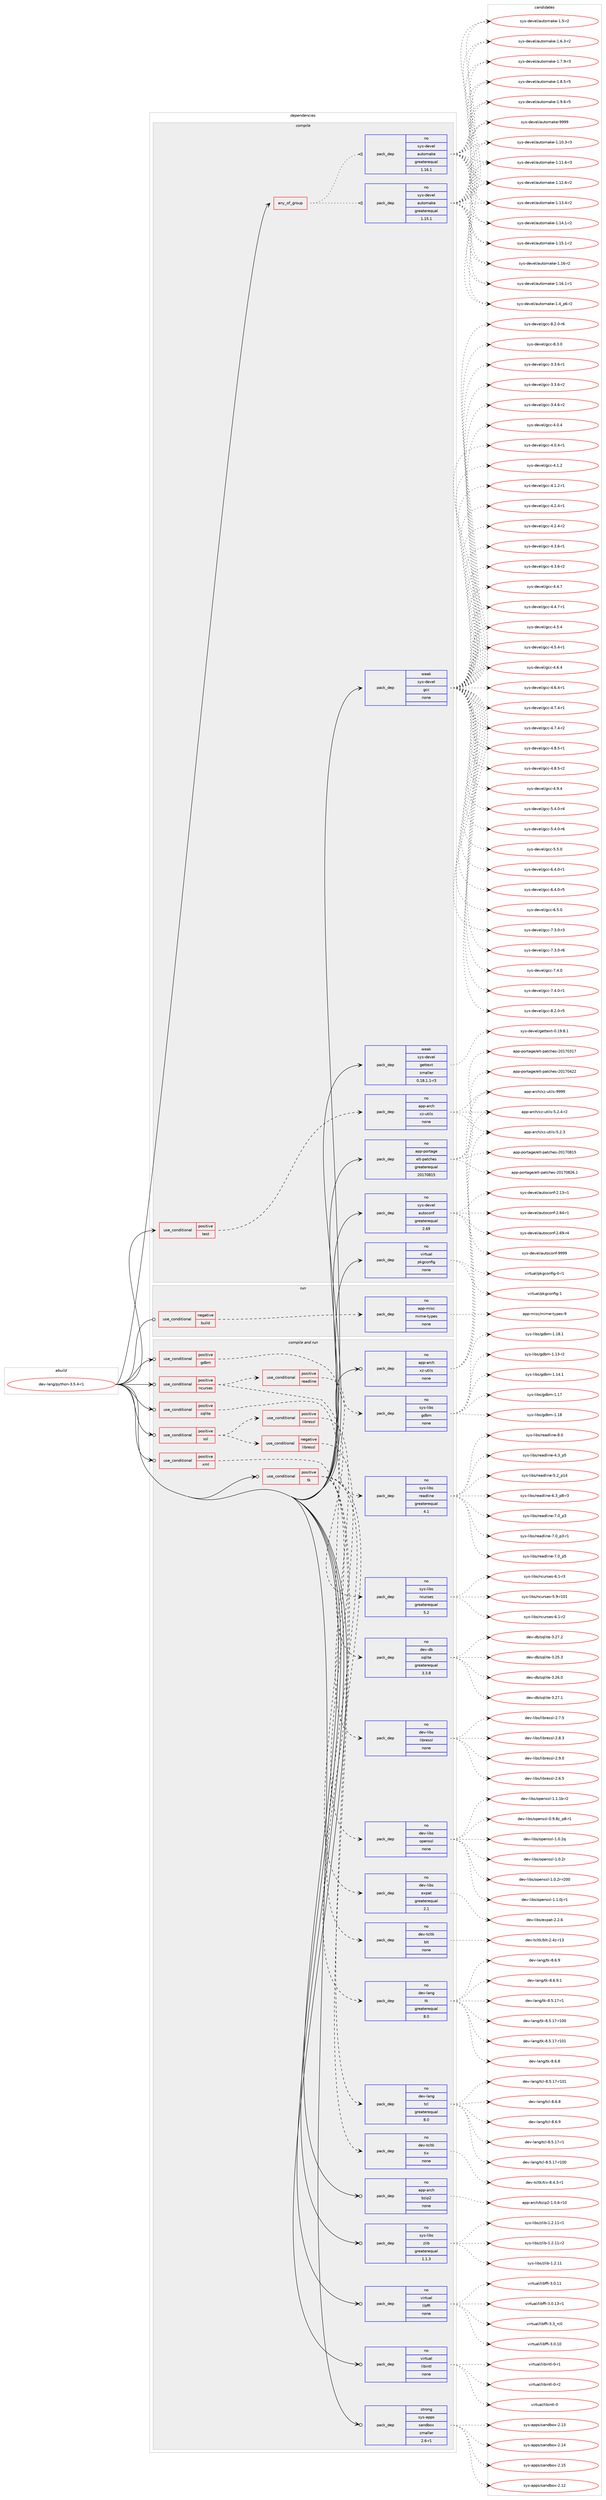digraph prolog {

# *************
# Graph options
# *************

newrank=true;
concentrate=true;
compound=true;
graph [rankdir=LR,fontname=Helvetica,fontsize=10,ranksep=1.5];#, ranksep=2.5, nodesep=0.2];
edge  [arrowhead=vee];
node  [fontname=Helvetica,fontsize=10];

# **********
# The ebuild
# **********

subgraph cluster_leftcol {
color=gray;
rank=same;
label=<<i>ebuild</i>>;
id [label="dev-lang/python-3.5.4-r1", color=red, width=4, href="../dev-lang/python-3.5.4-r1.svg"];
}

# ****************
# The dependencies
# ****************

subgraph cluster_midcol {
color=gray;
label=<<i>dependencies</i>>;
subgraph cluster_compile {
fillcolor="#eeeeee";
style=filled;
label=<<i>compile</i>>;
subgraph any22024 {
dependency1361736 [label=<<TABLE BORDER="0" CELLBORDER="1" CELLSPACING="0" CELLPADDING="4"><TR><TD CELLPADDING="10">any_of_group</TD></TR></TABLE>>, shape=none, color=red];subgraph pack974558 {
dependency1361737 [label=<<TABLE BORDER="0" CELLBORDER="1" CELLSPACING="0" CELLPADDING="4" WIDTH="220"><TR><TD ROWSPAN="6" CELLPADDING="30">pack_dep</TD></TR><TR><TD WIDTH="110">no</TD></TR><TR><TD>sys-devel</TD></TR><TR><TD>automake</TD></TR><TR><TD>greaterequal</TD></TR><TR><TD>1.16.1</TD></TR></TABLE>>, shape=none, color=blue];
}
dependency1361736:e -> dependency1361737:w [weight=20,style="dotted",arrowhead="oinv"];
subgraph pack974559 {
dependency1361738 [label=<<TABLE BORDER="0" CELLBORDER="1" CELLSPACING="0" CELLPADDING="4" WIDTH="220"><TR><TD ROWSPAN="6" CELLPADDING="30">pack_dep</TD></TR><TR><TD WIDTH="110">no</TD></TR><TR><TD>sys-devel</TD></TR><TR><TD>automake</TD></TR><TR><TD>greaterequal</TD></TR><TR><TD>1.15.1</TD></TR></TABLE>>, shape=none, color=blue];
}
dependency1361736:e -> dependency1361738:w [weight=20,style="dotted",arrowhead="oinv"];
}
id:e -> dependency1361736:w [weight=20,style="solid",arrowhead="vee"];
subgraph cond364602 {
dependency1361739 [label=<<TABLE BORDER="0" CELLBORDER="1" CELLSPACING="0" CELLPADDING="4"><TR><TD ROWSPAN="3" CELLPADDING="10">use_conditional</TD></TR><TR><TD>positive</TD></TR><TR><TD>test</TD></TR></TABLE>>, shape=none, color=red];
subgraph pack974560 {
dependency1361740 [label=<<TABLE BORDER="0" CELLBORDER="1" CELLSPACING="0" CELLPADDING="4" WIDTH="220"><TR><TD ROWSPAN="6" CELLPADDING="30">pack_dep</TD></TR><TR><TD WIDTH="110">no</TD></TR><TR><TD>app-arch</TD></TR><TR><TD>xz-utils</TD></TR><TR><TD>none</TD></TR><TR><TD></TD></TR></TABLE>>, shape=none, color=blue];
}
dependency1361739:e -> dependency1361740:w [weight=20,style="dashed",arrowhead="vee"];
}
id:e -> dependency1361739:w [weight=20,style="solid",arrowhead="vee"];
subgraph pack974561 {
dependency1361741 [label=<<TABLE BORDER="0" CELLBORDER="1" CELLSPACING="0" CELLPADDING="4" WIDTH="220"><TR><TD ROWSPAN="6" CELLPADDING="30">pack_dep</TD></TR><TR><TD WIDTH="110">no</TD></TR><TR><TD>app-portage</TD></TR><TR><TD>elt-patches</TD></TR><TR><TD>greaterequal</TD></TR><TR><TD>20170815</TD></TR></TABLE>>, shape=none, color=blue];
}
id:e -> dependency1361741:w [weight=20,style="solid",arrowhead="vee"];
subgraph pack974562 {
dependency1361742 [label=<<TABLE BORDER="0" CELLBORDER="1" CELLSPACING="0" CELLPADDING="4" WIDTH="220"><TR><TD ROWSPAN="6" CELLPADDING="30">pack_dep</TD></TR><TR><TD WIDTH="110">no</TD></TR><TR><TD>sys-devel</TD></TR><TR><TD>autoconf</TD></TR><TR><TD>greaterequal</TD></TR><TR><TD>2.69</TD></TR></TABLE>>, shape=none, color=blue];
}
id:e -> dependency1361742:w [weight=20,style="solid",arrowhead="vee"];
subgraph pack974563 {
dependency1361743 [label=<<TABLE BORDER="0" CELLBORDER="1" CELLSPACING="0" CELLPADDING="4" WIDTH="220"><TR><TD ROWSPAN="6" CELLPADDING="30">pack_dep</TD></TR><TR><TD WIDTH="110">no</TD></TR><TR><TD>virtual</TD></TR><TR><TD>pkgconfig</TD></TR><TR><TD>none</TD></TR><TR><TD></TD></TR></TABLE>>, shape=none, color=blue];
}
id:e -> dependency1361743:w [weight=20,style="solid",arrowhead="vee"];
subgraph pack974564 {
dependency1361744 [label=<<TABLE BORDER="0" CELLBORDER="1" CELLSPACING="0" CELLPADDING="4" WIDTH="220"><TR><TD ROWSPAN="6" CELLPADDING="30">pack_dep</TD></TR><TR><TD WIDTH="110">weak</TD></TR><TR><TD>sys-devel</TD></TR><TR><TD>gcc</TD></TR><TR><TD>none</TD></TR><TR><TD></TD></TR></TABLE>>, shape=none, color=blue];
}
id:e -> dependency1361744:w [weight=20,style="solid",arrowhead="vee"];
subgraph pack974565 {
dependency1361745 [label=<<TABLE BORDER="0" CELLBORDER="1" CELLSPACING="0" CELLPADDING="4" WIDTH="220"><TR><TD ROWSPAN="6" CELLPADDING="30">pack_dep</TD></TR><TR><TD WIDTH="110">weak</TD></TR><TR><TD>sys-devel</TD></TR><TR><TD>gettext</TD></TR><TR><TD>smaller</TD></TR><TR><TD>0.18.1.1-r3</TD></TR></TABLE>>, shape=none, color=blue];
}
id:e -> dependency1361745:w [weight=20,style="solid",arrowhead="vee"];
}
subgraph cluster_compileandrun {
fillcolor="#eeeeee";
style=filled;
label=<<i>compile and run</i>>;
subgraph cond364603 {
dependency1361746 [label=<<TABLE BORDER="0" CELLBORDER="1" CELLSPACING="0" CELLPADDING="4"><TR><TD ROWSPAN="3" CELLPADDING="10">use_conditional</TD></TR><TR><TD>positive</TD></TR><TR><TD>gdbm</TD></TR></TABLE>>, shape=none, color=red];
subgraph pack974566 {
dependency1361747 [label=<<TABLE BORDER="0" CELLBORDER="1" CELLSPACING="0" CELLPADDING="4" WIDTH="220"><TR><TD ROWSPAN="6" CELLPADDING="30">pack_dep</TD></TR><TR><TD WIDTH="110">no</TD></TR><TR><TD>sys-libs</TD></TR><TR><TD>gdbm</TD></TR><TR><TD>none</TD></TR><TR><TD></TD></TR></TABLE>>, shape=none, color=blue];
}
dependency1361746:e -> dependency1361747:w [weight=20,style="dashed",arrowhead="vee"];
}
id:e -> dependency1361746:w [weight=20,style="solid",arrowhead="odotvee"];
subgraph cond364604 {
dependency1361748 [label=<<TABLE BORDER="0" CELLBORDER="1" CELLSPACING="0" CELLPADDING="4"><TR><TD ROWSPAN="3" CELLPADDING="10">use_conditional</TD></TR><TR><TD>positive</TD></TR><TR><TD>ncurses</TD></TR></TABLE>>, shape=none, color=red];
subgraph pack974567 {
dependency1361749 [label=<<TABLE BORDER="0" CELLBORDER="1" CELLSPACING="0" CELLPADDING="4" WIDTH="220"><TR><TD ROWSPAN="6" CELLPADDING="30">pack_dep</TD></TR><TR><TD WIDTH="110">no</TD></TR><TR><TD>sys-libs</TD></TR><TR><TD>ncurses</TD></TR><TR><TD>greaterequal</TD></TR><TR><TD>5.2</TD></TR></TABLE>>, shape=none, color=blue];
}
dependency1361748:e -> dependency1361749:w [weight=20,style="dashed",arrowhead="vee"];
subgraph cond364605 {
dependency1361750 [label=<<TABLE BORDER="0" CELLBORDER="1" CELLSPACING="0" CELLPADDING="4"><TR><TD ROWSPAN="3" CELLPADDING="10">use_conditional</TD></TR><TR><TD>positive</TD></TR><TR><TD>readline</TD></TR></TABLE>>, shape=none, color=red];
subgraph pack974568 {
dependency1361751 [label=<<TABLE BORDER="0" CELLBORDER="1" CELLSPACING="0" CELLPADDING="4" WIDTH="220"><TR><TD ROWSPAN="6" CELLPADDING="30">pack_dep</TD></TR><TR><TD WIDTH="110">no</TD></TR><TR><TD>sys-libs</TD></TR><TR><TD>readline</TD></TR><TR><TD>greaterequal</TD></TR><TR><TD>4.1</TD></TR></TABLE>>, shape=none, color=blue];
}
dependency1361750:e -> dependency1361751:w [weight=20,style="dashed",arrowhead="vee"];
}
dependency1361748:e -> dependency1361750:w [weight=20,style="dashed",arrowhead="vee"];
}
id:e -> dependency1361748:w [weight=20,style="solid",arrowhead="odotvee"];
subgraph cond364606 {
dependency1361752 [label=<<TABLE BORDER="0" CELLBORDER="1" CELLSPACING="0" CELLPADDING="4"><TR><TD ROWSPAN="3" CELLPADDING="10">use_conditional</TD></TR><TR><TD>positive</TD></TR><TR><TD>sqlite</TD></TR></TABLE>>, shape=none, color=red];
subgraph pack974569 {
dependency1361753 [label=<<TABLE BORDER="0" CELLBORDER="1" CELLSPACING="0" CELLPADDING="4" WIDTH="220"><TR><TD ROWSPAN="6" CELLPADDING="30">pack_dep</TD></TR><TR><TD WIDTH="110">no</TD></TR><TR><TD>dev-db</TD></TR><TR><TD>sqlite</TD></TR><TR><TD>greaterequal</TD></TR><TR><TD>3.3.8</TD></TR></TABLE>>, shape=none, color=blue];
}
dependency1361752:e -> dependency1361753:w [weight=20,style="dashed",arrowhead="vee"];
}
id:e -> dependency1361752:w [weight=20,style="solid",arrowhead="odotvee"];
subgraph cond364607 {
dependency1361754 [label=<<TABLE BORDER="0" CELLBORDER="1" CELLSPACING="0" CELLPADDING="4"><TR><TD ROWSPAN="3" CELLPADDING="10">use_conditional</TD></TR><TR><TD>positive</TD></TR><TR><TD>ssl</TD></TR></TABLE>>, shape=none, color=red];
subgraph cond364608 {
dependency1361755 [label=<<TABLE BORDER="0" CELLBORDER="1" CELLSPACING="0" CELLPADDING="4"><TR><TD ROWSPAN="3" CELLPADDING="10">use_conditional</TD></TR><TR><TD>negative</TD></TR><TR><TD>libressl</TD></TR></TABLE>>, shape=none, color=red];
subgraph pack974570 {
dependency1361756 [label=<<TABLE BORDER="0" CELLBORDER="1" CELLSPACING="0" CELLPADDING="4" WIDTH="220"><TR><TD ROWSPAN="6" CELLPADDING="30">pack_dep</TD></TR><TR><TD WIDTH="110">no</TD></TR><TR><TD>dev-libs</TD></TR><TR><TD>openssl</TD></TR><TR><TD>none</TD></TR><TR><TD></TD></TR></TABLE>>, shape=none, color=blue];
}
dependency1361755:e -> dependency1361756:w [weight=20,style="dashed",arrowhead="vee"];
}
dependency1361754:e -> dependency1361755:w [weight=20,style="dashed",arrowhead="vee"];
subgraph cond364609 {
dependency1361757 [label=<<TABLE BORDER="0" CELLBORDER="1" CELLSPACING="0" CELLPADDING="4"><TR><TD ROWSPAN="3" CELLPADDING="10">use_conditional</TD></TR><TR><TD>positive</TD></TR><TR><TD>libressl</TD></TR></TABLE>>, shape=none, color=red];
subgraph pack974571 {
dependency1361758 [label=<<TABLE BORDER="0" CELLBORDER="1" CELLSPACING="0" CELLPADDING="4" WIDTH="220"><TR><TD ROWSPAN="6" CELLPADDING="30">pack_dep</TD></TR><TR><TD WIDTH="110">no</TD></TR><TR><TD>dev-libs</TD></TR><TR><TD>libressl</TD></TR><TR><TD>none</TD></TR><TR><TD></TD></TR></TABLE>>, shape=none, color=blue];
}
dependency1361757:e -> dependency1361758:w [weight=20,style="dashed",arrowhead="vee"];
}
dependency1361754:e -> dependency1361757:w [weight=20,style="dashed",arrowhead="vee"];
}
id:e -> dependency1361754:w [weight=20,style="solid",arrowhead="odotvee"];
subgraph cond364610 {
dependency1361759 [label=<<TABLE BORDER="0" CELLBORDER="1" CELLSPACING="0" CELLPADDING="4"><TR><TD ROWSPAN="3" CELLPADDING="10">use_conditional</TD></TR><TR><TD>positive</TD></TR><TR><TD>tk</TD></TR></TABLE>>, shape=none, color=red];
subgraph pack974572 {
dependency1361760 [label=<<TABLE BORDER="0" CELLBORDER="1" CELLSPACING="0" CELLPADDING="4" WIDTH="220"><TR><TD ROWSPAN="6" CELLPADDING="30">pack_dep</TD></TR><TR><TD WIDTH="110">no</TD></TR><TR><TD>dev-lang</TD></TR><TR><TD>tcl</TD></TR><TR><TD>greaterequal</TD></TR><TR><TD>8.0</TD></TR></TABLE>>, shape=none, color=blue];
}
dependency1361759:e -> dependency1361760:w [weight=20,style="dashed",arrowhead="vee"];
subgraph pack974573 {
dependency1361761 [label=<<TABLE BORDER="0" CELLBORDER="1" CELLSPACING="0" CELLPADDING="4" WIDTH="220"><TR><TD ROWSPAN="6" CELLPADDING="30">pack_dep</TD></TR><TR><TD WIDTH="110">no</TD></TR><TR><TD>dev-lang</TD></TR><TR><TD>tk</TD></TR><TR><TD>greaterequal</TD></TR><TR><TD>8.0</TD></TR></TABLE>>, shape=none, color=blue];
}
dependency1361759:e -> dependency1361761:w [weight=20,style="dashed",arrowhead="vee"];
subgraph pack974574 {
dependency1361762 [label=<<TABLE BORDER="0" CELLBORDER="1" CELLSPACING="0" CELLPADDING="4" WIDTH="220"><TR><TD ROWSPAN="6" CELLPADDING="30">pack_dep</TD></TR><TR><TD WIDTH="110">no</TD></TR><TR><TD>dev-tcltk</TD></TR><TR><TD>blt</TD></TR><TR><TD>none</TD></TR><TR><TD></TD></TR></TABLE>>, shape=none, color=blue];
}
dependency1361759:e -> dependency1361762:w [weight=20,style="dashed",arrowhead="vee"];
subgraph pack974575 {
dependency1361763 [label=<<TABLE BORDER="0" CELLBORDER="1" CELLSPACING="0" CELLPADDING="4" WIDTH="220"><TR><TD ROWSPAN="6" CELLPADDING="30">pack_dep</TD></TR><TR><TD WIDTH="110">no</TD></TR><TR><TD>dev-tcltk</TD></TR><TR><TD>tix</TD></TR><TR><TD>none</TD></TR><TR><TD></TD></TR></TABLE>>, shape=none, color=blue];
}
dependency1361759:e -> dependency1361763:w [weight=20,style="dashed",arrowhead="vee"];
}
id:e -> dependency1361759:w [weight=20,style="solid",arrowhead="odotvee"];
subgraph cond364611 {
dependency1361764 [label=<<TABLE BORDER="0" CELLBORDER="1" CELLSPACING="0" CELLPADDING="4"><TR><TD ROWSPAN="3" CELLPADDING="10">use_conditional</TD></TR><TR><TD>positive</TD></TR><TR><TD>xml</TD></TR></TABLE>>, shape=none, color=red];
subgraph pack974576 {
dependency1361765 [label=<<TABLE BORDER="0" CELLBORDER="1" CELLSPACING="0" CELLPADDING="4" WIDTH="220"><TR><TD ROWSPAN="6" CELLPADDING="30">pack_dep</TD></TR><TR><TD WIDTH="110">no</TD></TR><TR><TD>dev-libs</TD></TR><TR><TD>expat</TD></TR><TR><TD>greaterequal</TD></TR><TR><TD>2.1</TD></TR></TABLE>>, shape=none, color=blue];
}
dependency1361764:e -> dependency1361765:w [weight=20,style="dashed",arrowhead="vee"];
}
id:e -> dependency1361764:w [weight=20,style="solid",arrowhead="odotvee"];
subgraph pack974577 {
dependency1361766 [label=<<TABLE BORDER="0" CELLBORDER="1" CELLSPACING="0" CELLPADDING="4" WIDTH="220"><TR><TD ROWSPAN="6" CELLPADDING="30">pack_dep</TD></TR><TR><TD WIDTH="110">no</TD></TR><TR><TD>app-arch</TD></TR><TR><TD>bzip2</TD></TR><TR><TD>none</TD></TR><TR><TD></TD></TR></TABLE>>, shape=none, color=blue];
}
id:e -> dependency1361766:w [weight=20,style="solid",arrowhead="odotvee"];
subgraph pack974578 {
dependency1361767 [label=<<TABLE BORDER="0" CELLBORDER="1" CELLSPACING="0" CELLPADDING="4" WIDTH="220"><TR><TD ROWSPAN="6" CELLPADDING="30">pack_dep</TD></TR><TR><TD WIDTH="110">no</TD></TR><TR><TD>app-arch</TD></TR><TR><TD>xz-utils</TD></TR><TR><TD>none</TD></TR><TR><TD></TD></TR></TABLE>>, shape=none, color=blue];
}
id:e -> dependency1361767:w [weight=20,style="solid",arrowhead="odotvee"];
subgraph pack974579 {
dependency1361768 [label=<<TABLE BORDER="0" CELLBORDER="1" CELLSPACING="0" CELLPADDING="4" WIDTH="220"><TR><TD ROWSPAN="6" CELLPADDING="30">pack_dep</TD></TR><TR><TD WIDTH="110">no</TD></TR><TR><TD>sys-libs</TD></TR><TR><TD>zlib</TD></TR><TR><TD>greaterequal</TD></TR><TR><TD>1.1.3</TD></TR></TABLE>>, shape=none, color=blue];
}
id:e -> dependency1361768:w [weight=20,style="solid",arrowhead="odotvee"];
subgraph pack974580 {
dependency1361769 [label=<<TABLE BORDER="0" CELLBORDER="1" CELLSPACING="0" CELLPADDING="4" WIDTH="220"><TR><TD ROWSPAN="6" CELLPADDING="30">pack_dep</TD></TR><TR><TD WIDTH="110">no</TD></TR><TR><TD>virtual</TD></TR><TR><TD>libffi</TD></TR><TR><TD>none</TD></TR><TR><TD></TD></TR></TABLE>>, shape=none, color=blue];
}
id:e -> dependency1361769:w [weight=20,style="solid",arrowhead="odotvee"];
subgraph pack974581 {
dependency1361770 [label=<<TABLE BORDER="0" CELLBORDER="1" CELLSPACING="0" CELLPADDING="4" WIDTH="220"><TR><TD ROWSPAN="6" CELLPADDING="30">pack_dep</TD></TR><TR><TD WIDTH="110">no</TD></TR><TR><TD>virtual</TD></TR><TR><TD>libintl</TD></TR><TR><TD>none</TD></TR><TR><TD></TD></TR></TABLE>>, shape=none, color=blue];
}
id:e -> dependency1361770:w [weight=20,style="solid",arrowhead="odotvee"];
subgraph pack974582 {
dependency1361771 [label=<<TABLE BORDER="0" CELLBORDER="1" CELLSPACING="0" CELLPADDING="4" WIDTH="220"><TR><TD ROWSPAN="6" CELLPADDING="30">pack_dep</TD></TR><TR><TD WIDTH="110">strong</TD></TR><TR><TD>sys-apps</TD></TR><TR><TD>sandbox</TD></TR><TR><TD>smaller</TD></TR><TR><TD>2.6-r1</TD></TR></TABLE>>, shape=none, color=blue];
}
id:e -> dependency1361771:w [weight=20,style="solid",arrowhead="odotvee"];
}
subgraph cluster_run {
fillcolor="#eeeeee";
style=filled;
label=<<i>run</i>>;
subgraph cond364612 {
dependency1361772 [label=<<TABLE BORDER="0" CELLBORDER="1" CELLSPACING="0" CELLPADDING="4"><TR><TD ROWSPAN="3" CELLPADDING="10">use_conditional</TD></TR><TR><TD>negative</TD></TR><TR><TD>build</TD></TR></TABLE>>, shape=none, color=red];
subgraph pack974583 {
dependency1361773 [label=<<TABLE BORDER="0" CELLBORDER="1" CELLSPACING="0" CELLPADDING="4" WIDTH="220"><TR><TD ROWSPAN="6" CELLPADDING="30">pack_dep</TD></TR><TR><TD WIDTH="110">no</TD></TR><TR><TD>app-misc</TD></TR><TR><TD>mime-types</TD></TR><TR><TD>none</TD></TR><TR><TD></TD></TR></TABLE>>, shape=none, color=blue];
}
dependency1361772:e -> dependency1361773:w [weight=20,style="dashed",arrowhead="vee"];
}
id:e -> dependency1361772:w [weight=20,style="solid",arrowhead="odot"];
}
}

# **************
# The candidates
# **************

subgraph cluster_choices {
rank=same;
color=gray;
label=<<i>candidates</i>>;

subgraph choice974558 {
color=black;
nodesep=1;
choice11512111545100101118101108479711711611110997107101454946494846514511451 [label="sys-devel/automake-1.10.3-r3", color=red, width=4,href="../sys-devel/automake-1.10.3-r3.svg"];
choice11512111545100101118101108479711711611110997107101454946494946544511451 [label="sys-devel/automake-1.11.6-r3", color=red, width=4,href="../sys-devel/automake-1.11.6-r3.svg"];
choice11512111545100101118101108479711711611110997107101454946495046544511450 [label="sys-devel/automake-1.12.6-r2", color=red, width=4,href="../sys-devel/automake-1.12.6-r2.svg"];
choice11512111545100101118101108479711711611110997107101454946495146524511450 [label="sys-devel/automake-1.13.4-r2", color=red, width=4,href="../sys-devel/automake-1.13.4-r2.svg"];
choice11512111545100101118101108479711711611110997107101454946495246494511450 [label="sys-devel/automake-1.14.1-r2", color=red, width=4,href="../sys-devel/automake-1.14.1-r2.svg"];
choice11512111545100101118101108479711711611110997107101454946495346494511450 [label="sys-devel/automake-1.15.1-r2", color=red, width=4,href="../sys-devel/automake-1.15.1-r2.svg"];
choice1151211154510010111810110847971171161111099710710145494649544511450 [label="sys-devel/automake-1.16-r2", color=red, width=4,href="../sys-devel/automake-1.16-r2.svg"];
choice11512111545100101118101108479711711611110997107101454946495446494511449 [label="sys-devel/automake-1.16.1-r1", color=red, width=4,href="../sys-devel/automake-1.16.1-r1.svg"];
choice115121115451001011181011084797117116111109971071014549465295112544511450 [label="sys-devel/automake-1.4_p6-r2", color=red, width=4,href="../sys-devel/automake-1.4_p6-r2.svg"];
choice11512111545100101118101108479711711611110997107101454946534511450 [label="sys-devel/automake-1.5-r2", color=red, width=4,href="../sys-devel/automake-1.5-r2.svg"];
choice115121115451001011181011084797117116111109971071014549465446514511450 [label="sys-devel/automake-1.6.3-r2", color=red, width=4,href="../sys-devel/automake-1.6.3-r2.svg"];
choice115121115451001011181011084797117116111109971071014549465546574511451 [label="sys-devel/automake-1.7.9-r3", color=red, width=4,href="../sys-devel/automake-1.7.9-r3.svg"];
choice115121115451001011181011084797117116111109971071014549465646534511453 [label="sys-devel/automake-1.8.5-r5", color=red, width=4,href="../sys-devel/automake-1.8.5-r5.svg"];
choice115121115451001011181011084797117116111109971071014549465746544511453 [label="sys-devel/automake-1.9.6-r5", color=red, width=4,href="../sys-devel/automake-1.9.6-r5.svg"];
choice115121115451001011181011084797117116111109971071014557575757 [label="sys-devel/automake-9999", color=red, width=4,href="../sys-devel/automake-9999.svg"];
dependency1361737:e -> choice11512111545100101118101108479711711611110997107101454946494846514511451:w [style=dotted,weight="100"];
dependency1361737:e -> choice11512111545100101118101108479711711611110997107101454946494946544511451:w [style=dotted,weight="100"];
dependency1361737:e -> choice11512111545100101118101108479711711611110997107101454946495046544511450:w [style=dotted,weight="100"];
dependency1361737:e -> choice11512111545100101118101108479711711611110997107101454946495146524511450:w [style=dotted,weight="100"];
dependency1361737:e -> choice11512111545100101118101108479711711611110997107101454946495246494511450:w [style=dotted,weight="100"];
dependency1361737:e -> choice11512111545100101118101108479711711611110997107101454946495346494511450:w [style=dotted,weight="100"];
dependency1361737:e -> choice1151211154510010111810110847971171161111099710710145494649544511450:w [style=dotted,weight="100"];
dependency1361737:e -> choice11512111545100101118101108479711711611110997107101454946495446494511449:w [style=dotted,weight="100"];
dependency1361737:e -> choice115121115451001011181011084797117116111109971071014549465295112544511450:w [style=dotted,weight="100"];
dependency1361737:e -> choice11512111545100101118101108479711711611110997107101454946534511450:w [style=dotted,weight="100"];
dependency1361737:e -> choice115121115451001011181011084797117116111109971071014549465446514511450:w [style=dotted,weight="100"];
dependency1361737:e -> choice115121115451001011181011084797117116111109971071014549465546574511451:w [style=dotted,weight="100"];
dependency1361737:e -> choice115121115451001011181011084797117116111109971071014549465646534511453:w [style=dotted,weight="100"];
dependency1361737:e -> choice115121115451001011181011084797117116111109971071014549465746544511453:w [style=dotted,weight="100"];
dependency1361737:e -> choice115121115451001011181011084797117116111109971071014557575757:w [style=dotted,weight="100"];
}
subgraph choice974559 {
color=black;
nodesep=1;
choice11512111545100101118101108479711711611110997107101454946494846514511451 [label="sys-devel/automake-1.10.3-r3", color=red, width=4,href="../sys-devel/automake-1.10.3-r3.svg"];
choice11512111545100101118101108479711711611110997107101454946494946544511451 [label="sys-devel/automake-1.11.6-r3", color=red, width=4,href="../sys-devel/automake-1.11.6-r3.svg"];
choice11512111545100101118101108479711711611110997107101454946495046544511450 [label="sys-devel/automake-1.12.6-r2", color=red, width=4,href="../sys-devel/automake-1.12.6-r2.svg"];
choice11512111545100101118101108479711711611110997107101454946495146524511450 [label="sys-devel/automake-1.13.4-r2", color=red, width=4,href="../sys-devel/automake-1.13.4-r2.svg"];
choice11512111545100101118101108479711711611110997107101454946495246494511450 [label="sys-devel/automake-1.14.1-r2", color=red, width=4,href="../sys-devel/automake-1.14.1-r2.svg"];
choice11512111545100101118101108479711711611110997107101454946495346494511450 [label="sys-devel/automake-1.15.1-r2", color=red, width=4,href="../sys-devel/automake-1.15.1-r2.svg"];
choice1151211154510010111810110847971171161111099710710145494649544511450 [label="sys-devel/automake-1.16-r2", color=red, width=4,href="../sys-devel/automake-1.16-r2.svg"];
choice11512111545100101118101108479711711611110997107101454946495446494511449 [label="sys-devel/automake-1.16.1-r1", color=red, width=4,href="../sys-devel/automake-1.16.1-r1.svg"];
choice115121115451001011181011084797117116111109971071014549465295112544511450 [label="sys-devel/automake-1.4_p6-r2", color=red, width=4,href="../sys-devel/automake-1.4_p6-r2.svg"];
choice11512111545100101118101108479711711611110997107101454946534511450 [label="sys-devel/automake-1.5-r2", color=red, width=4,href="../sys-devel/automake-1.5-r2.svg"];
choice115121115451001011181011084797117116111109971071014549465446514511450 [label="sys-devel/automake-1.6.3-r2", color=red, width=4,href="../sys-devel/automake-1.6.3-r2.svg"];
choice115121115451001011181011084797117116111109971071014549465546574511451 [label="sys-devel/automake-1.7.9-r3", color=red, width=4,href="../sys-devel/automake-1.7.9-r3.svg"];
choice115121115451001011181011084797117116111109971071014549465646534511453 [label="sys-devel/automake-1.8.5-r5", color=red, width=4,href="../sys-devel/automake-1.8.5-r5.svg"];
choice115121115451001011181011084797117116111109971071014549465746544511453 [label="sys-devel/automake-1.9.6-r5", color=red, width=4,href="../sys-devel/automake-1.9.6-r5.svg"];
choice115121115451001011181011084797117116111109971071014557575757 [label="sys-devel/automake-9999", color=red, width=4,href="../sys-devel/automake-9999.svg"];
dependency1361738:e -> choice11512111545100101118101108479711711611110997107101454946494846514511451:w [style=dotted,weight="100"];
dependency1361738:e -> choice11512111545100101118101108479711711611110997107101454946494946544511451:w [style=dotted,weight="100"];
dependency1361738:e -> choice11512111545100101118101108479711711611110997107101454946495046544511450:w [style=dotted,weight="100"];
dependency1361738:e -> choice11512111545100101118101108479711711611110997107101454946495146524511450:w [style=dotted,weight="100"];
dependency1361738:e -> choice11512111545100101118101108479711711611110997107101454946495246494511450:w [style=dotted,weight="100"];
dependency1361738:e -> choice11512111545100101118101108479711711611110997107101454946495346494511450:w [style=dotted,weight="100"];
dependency1361738:e -> choice1151211154510010111810110847971171161111099710710145494649544511450:w [style=dotted,weight="100"];
dependency1361738:e -> choice11512111545100101118101108479711711611110997107101454946495446494511449:w [style=dotted,weight="100"];
dependency1361738:e -> choice115121115451001011181011084797117116111109971071014549465295112544511450:w [style=dotted,weight="100"];
dependency1361738:e -> choice11512111545100101118101108479711711611110997107101454946534511450:w [style=dotted,weight="100"];
dependency1361738:e -> choice115121115451001011181011084797117116111109971071014549465446514511450:w [style=dotted,weight="100"];
dependency1361738:e -> choice115121115451001011181011084797117116111109971071014549465546574511451:w [style=dotted,weight="100"];
dependency1361738:e -> choice115121115451001011181011084797117116111109971071014549465646534511453:w [style=dotted,weight="100"];
dependency1361738:e -> choice115121115451001011181011084797117116111109971071014549465746544511453:w [style=dotted,weight="100"];
dependency1361738:e -> choice115121115451001011181011084797117116111109971071014557575757:w [style=dotted,weight="100"];
}
subgraph choice974560 {
color=black;
nodesep=1;
choice971121124597114991044712012245117116105108115455346504651 [label="app-arch/xz-utils-5.2.3", color=red, width=4,href="../app-arch/xz-utils-5.2.3.svg"];
choice9711211245971149910447120122451171161051081154553465046524511450 [label="app-arch/xz-utils-5.2.4-r2", color=red, width=4,href="../app-arch/xz-utils-5.2.4-r2.svg"];
choice9711211245971149910447120122451171161051081154557575757 [label="app-arch/xz-utils-9999", color=red, width=4,href="../app-arch/xz-utils-9999.svg"];
dependency1361740:e -> choice971121124597114991044712012245117116105108115455346504651:w [style=dotted,weight="100"];
dependency1361740:e -> choice9711211245971149910447120122451171161051081154553465046524511450:w [style=dotted,weight="100"];
dependency1361740:e -> choice9711211245971149910447120122451171161051081154557575757:w [style=dotted,weight="100"];
}
subgraph choice974561 {
color=black;
nodesep=1;
choice97112112451121111141169710310147101108116451129711699104101115455048495548514955 [label="app-portage/elt-patches-20170317", color=red, width=4,href="../app-portage/elt-patches-20170317.svg"];
choice97112112451121111141169710310147101108116451129711699104101115455048495548525050 [label="app-portage/elt-patches-20170422", color=red, width=4,href="../app-portage/elt-patches-20170422.svg"];
choice97112112451121111141169710310147101108116451129711699104101115455048495548564953 [label="app-portage/elt-patches-20170815", color=red, width=4,href="../app-portage/elt-patches-20170815.svg"];
choice971121124511211111411697103101471011081164511297116991041011154550484955485650544649 [label="app-portage/elt-patches-20170826.1", color=red, width=4,href="../app-portage/elt-patches-20170826.1.svg"];
dependency1361741:e -> choice97112112451121111141169710310147101108116451129711699104101115455048495548514955:w [style=dotted,weight="100"];
dependency1361741:e -> choice97112112451121111141169710310147101108116451129711699104101115455048495548525050:w [style=dotted,weight="100"];
dependency1361741:e -> choice97112112451121111141169710310147101108116451129711699104101115455048495548564953:w [style=dotted,weight="100"];
dependency1361741:e -> choice971121124511211111411697103101471011081164511297116991041011154550484955485650544649:w [style=dotted,weight="100"];
}
subgraph choice974562 {
color=black;
nodesep=1;
choice1151211154510010111810110847971171161119911111010245504649514511449 [label="sys-devel/autoconf-2.13-r1", color=red, width=4,href="../sys-devel/autoconf-2.13-r1.svg"];
choice1151211154510010111810110847971171161119911111010245504654524511449 [label="sys-devel/autoconf-2.64-r1", color=red, width=4,href="../sys-devel/autoconf-2.64-r1.svg"];
choice1151211154510010111810110847971171161119911111010245504654574511452 [label="sys-devel/autoconf-2.69-r4", color=red, width=4,href="../sys-devel/autoconf-2.69-r4.svg"];
choice115121115451001011181011084797117116111991111101024557575757 [label="sys-devel/autoconf-9999", color=red, width=4,href="../sys-devel/autoconf-9999.svg"];
dependency1361742:e -> choice1151211154510010111810110847971171161119911111010245504649514511449:w [style=dotted,weight="100"];
dependency1361742:e -> choice1151211154510010111810110847971171161119911111010245504654524511449:w [style=dotted,weight="100"];
dependency1361742:e -> choice1151211154510010111810110847971171161119911111010245504654574511452:w [style=dotted,weight="100"];
dependency1361742:e -> choice115121115451001011181011084797117116111991111101024557575757:w [style=dotted,weight="100"];
}
subgraph choice974563 {
color=black;
nodesep=1;
choice11810511411611797108471121071039911111010210510345484511449 [label="virtual/pkgconfig-0-r1", color=red, width=4,href="../virtual/pkgconfig-0-r1.svg"];
choice1181051141161179710847112107103991111101021051034549 [label="virtual/pkgconfig-1", color=red, width=4,href="../virtual/pkgconfig-1.svg"];
dependency1361743:e -> choice11810511411611797108471121071039911111010210510345484511449:w [style=dotted,weight="100"];
dependency1361743:e -> choice1181051141161179710847112107103991111101021051034549:w [style=dotted,weight="100"];
}
subgraph choice974564 {
color=black;
nodesep=1;
choice115121115451001011181011084710399994551465146544511449 [label="sys-devel/gcc-3.3.6-r1", color=red, width=4,href="../sys-devel/gcc-3.3.6-r1.svg"];
choice115121115451001011181011084710399994551465146544511450 [label="sys-devel/gcc-3.3.6-r2", color=red, width=4,href="../sys-devel/gcc-3.3.6-r2.svg"];
choice115121115451001011181011084710399994551465246544511450 [label="sys-devel/gcc-3.4.6-r2", color=red, width=4,href="../sys-devel/gcc-3.4.6-r2.svg"];
choice11512111545100101118101108471039999455246484652 [label="sys-devel/gcc-4.0.4", color=red, width=4,href="../sys-devel/gcc-4.0.4.svg"];
choice115121115451001011181011084710399994552464846524511449 [label="sys-devel/gcc-4.0.4-r1", color=red, width=4,href="../sys-devel/gcc-4.0.4-r1.svg"];
choice11512111545100101118101108471039999455246494650 [label="sys-devel/gcc-4.1.2", color=red, width=4,href="../sys-devel/gcc-4.1.2.svg"];
choice115121115451001011181011084710399994552464946504511449 [label="sys-devel/gcc-4.1.2-r1", color=red, width=4,href="../sys-devel/gcc-4.1.2-r1.svg"];
choice115121115451001011181011084710399994552465046524511449 [label="sys-devel/gcc-4.2.4-r1", color=red, width=4,href="../sys-devel/gcc-4.2.4-r1.svg"];
choice115121115451001011181011084710399994552465046524511450 [label="sys-devel/gcc-4.2.4-r2", color=red, width=4,href="../sys-devel/gcc-4.2.4-r2.svg"];
choice115121115451001011181011084710399994552465146544511449 [label="sys-devel/gcc-4.3.6-r1", color=red, width=4,href="../sys-devel/gcc-4.3.6-r1.svg"];
choice115121115451001011181011084710399994552465146544511450 [label="sys-devel/gcc-4.3.6-r2", color=red, width=4,href="../sys-devel/gcc-4.3.6-r2.svg"];
choice11512111545100101118101108471039999455246524655 [label="sys-devel/gcc-4.4.7", color=red, width=4,href="../sys-devel/gcc-4.4.7.svg"];
choice115121115451001011181011084710399994552465246554511449 [label="sys-devel/gcc-4.4.7-r1", color=red, width=4,href="../sys-devel/gcc-4.4.7-r1.svg"];
choice11512111545100101118101108471039999455246534652 [label="sys-devel/gcc-4.5.4", color=red, width=4,href="../sys-devel/gcc-4.5.4.svg"];
choice115121115451001011181011084710399994552465346524511449 [label="sys-devel/gcc-4.5.4-r1", color=red, width=4,href="../sys-devel/gcc-4.5.4-r1.svg"];
choice11512111545100101118101108471039999455246544652 [label="sys-devel/gcc-4.6.4", color=red, width=4,href="../sys-devel/gcc-4.6.4.svg"];
choice115121115451001011181011084710399994552465446524511449 [label="sys-devel/gcc-4.6.4-r1", color=red, width=4,href="../sys-devel/gcc-4.6.4-r1.svg"];
choice115121115451001011181011084710399994552465546524511449 [label="sys-devel/gcc-4.7.4-r1", color=red, width=4,href="../sys-devel/gcc-4.7.4-r1.svg"];
choice115121115451001011181011084710399994552465546524511450 [label="sys-devel/gcc-4.7.4-r2", color=red, width=4,href="../sys-devel/gcc-4.7.4-r2.svg"];
choice115121115451001011181011084710399994552465646534511449 [label="sys-devel/gcc-4.8.5-r1", color=red, width=4,href="../sys-devel/gcc-4.8.5-r1.svg"];
choice115121115451001011181011084710399994552465646534511450 [label="sys-devel/gcc-4.8.5-r2", color=red, width=4,href="../sys-devel/gcc-4.8.5-r2.svg"];
choice11512111545100101118101108471039999455246574652 [label="sys-devel/gcc-4.9.4", color=red, width=4,href="../sys-devel/gcc-4.9.4.svg"];
choice115121115451001011181011084710399994553465246484511452 [label="sys-devel/gcc-5.4.0-r4", color=red, width=4,href="../sys-devel/gcc-5.4.0-r4.svg"];
choice115121115451001011181011084710399994553465246484511454 [label="sys-devel/gcc-5.4.0-r6", color=red, width=4,href="../sys-devel/gcc-5.4.0-r6.svg"];
choice11512111545100101118101108471039999455346534648 [label="sys-devel/gcc-5.5.0", color=red, width=4,href="../sys-devel/gcc-5.5.0.svg"];
choice115121115451001011181011084710399994554465246484511449 [label="sys-devel/gcc-6.4.0-r1", color=red, width=4,href="../sys-devel/gcc-6.4.0-r1.svg"];
choice115121115451001011181011084710399994554465246484511453 [label="sys-devel/gcc-6.4.0-r5", color=red, width=4,href="../sys-devel/gcc-6.4.0-r5.svg"];
choice11512111545100101118101108471039999455446534648 [label="sys-devel/gcc-6.5.0", color=red, width=4,href="../sys-devel/gcc-6.5.0.svg"];
choice115121115451001011181011084710399994555465146484511451 [label="sys-devel/gcc-7.3.0-r3", color=red, width=4,href="../sys-devel/gcc-7.3.0-r3.svg"];
choice115121115451001011181011084710399994555465146484511454 [label="sys-devel/gcc-7.3.0-r6", color=red, width=4,href="../sys-devel/gcc-7.3.0-r6.svg"];
choice11512111545100101118101108471039999455546524648 [label="sys-devel/gcc-7.4.0", color=red, width=4,href="../sys-devel/gcc-7.4.0.svg"];
choice115121115451001011181011084710399994555465246484511449 [label="sys-devel/gcc-7.4.0-r1", color=red, width=4,href="../sys-devel/gcc-7.4.0-r1.svg"];
choice115121115451001011181011084710399994556465046484511453 [label="sys-devel/gcc-8.2.0-r5", color=red, width=4,href="../sys-devel/gcc-8.2.0-r5.svg"];
choice115121115451001011181011084710399994556465046484511454 [label="sys-devel/gcc-8.2.0-r6", color=red, width=4,href="../sys-devel/gcc-8.2.0-r6.svg"];
choice11512111545100101118101108471039999455646514648 [label="sys-devel/gcc-8.3.0", color=red, width=4,href="../sys-devel/gcc-8.3.0.svg"];
dependency1361744:e -> choice115121115451001011181011084710399994551465146544511449:w [style=dotted,weight="100"];
dependency1361744:e -> choice115121115451001011181011084710399994551465146544511450:w [style=dotted,weight="100"];
dependency1361744:e -> choice115121115451001011181011084710399994551465246544511450:w [style=dotted,weight="100"];
dependency1361744:e -> choice11512111545100101118101108471039999455246484652:w [style=dotted,weight="100"];
dependency1361744:e -> choice115121115451001011181011084710399994552464846524511449:w [style=dotted,weight="100"];
dependency1361744:e -> choice11512111545100101118101108471039999455246494650:w [style=dotted,weight="100"];
dependency1361744:e -> choice115121115451001011181011084710399994552464946504511449:w [style=dotted,weight="100"];
dependency1361744:e -> choice115121115451001011181011084710399994552465046524511449:w [style=dotted,weight="100"];
dependency1361744:e -> choice115121115451001011181011084710399994552465046524511450:w [style=dotted,weight="100"];
dependency1361744:e -> choice115121115451001011181011084710399994552465146544511449:w [style=dotted,weight="100"];
dependency1361744:e -> choice115121115451001011181011084710399994552465146544511450:w [style=dotted,weight="100"];
dependency1361744:e -> choice11512111545100101118101108471039999455246524655:w [style=dotted,weight="100"];
dependency1361744:e -> choice115121115451001011181011084710399994552465246554511449:w [style=dotted,weight="100"];
dependency1361744:e -> choice11512111545100101118101108471039999455246534652:w [style=dotted,weight="100"];
dependency1361744:e -> choice115121115451001011181011084710399994552465346524511449:w [style=dotted,weight="100"];
dependency1361744:e -> choice11512111545100101118101108471039999455246544652:w [style=dotted,weight="100"];
dependency1361744:e -> choice115121115451001011181011084710399994552465446524511449:w [style=dotted,weight="100"];
dependency1361744:e -> choice115121115451001011181011084710399994552465546524511449:w [style=dotted,weight="100"];
dependency1361744:e -> choice115121115451001011181011084710399994552465546524511450:w [style=dotted,weight="100"];
dependency1361744:e -> choice115121115451001011181011084710399994552465646534511449:w [style=dotted,weight="100"];
dependency1361744:e -> choice115121115451001011181011084710399994552465646534511450:w [style=dotted,weight="100"];
dependency1361744:e -> choice11512111545100101118101108471039999455246574652:w [style=dotted,weight="100"];
dependency1361744:e -> choice115121115451001011181011084710399994553465246484511452:w [style=dotted,weight="100"];
dependency1361744:e -> choice115121115451001011181011084710399994553465246484511454:w [style=dotted,weight="100"];
dependency1361744:e -> choice11512111545100101118101108471039999455346534648:w [style=dotted,weight="100"];
dependency1361744:e -> choice115121115451001011181011084710399994554465246484511449:w [style=dotted,weight="100"];
dependency1361744:e -> choice115121115451001011181011084710399994554465246484511453:w [style=dotted,weight="100"];
dependency1361744:e -> choice11512111545100101118101108471039999455446534648:w [style=dotted,weight="100"];
dependency1361744:e -> choice115121115451001011181011084710399994555465146484511451:w [style=dotted,weight="100"];
dependency1361744:e -> choice115121115451001011181011084710399994555465146484511454:w [style=dotted,weight="100"];
dependency1361744:e -> choice11512111545100101118101108471039999455546524648:w [style=dotted,weight="100"];
dependency1361744:e -> choice115121115451001011181011084710399994555465246484511449:w [style=dotted,weight="100"];
dependency1361744:e -> choice115121115451001011181011084710399994556465046484511453:w [style=dotted,weight="100"];
dependency1361744:e -> choice115121115451001011181011084710399994556465046484511454:w [style=dotted,weight="100"];
dependency1361744:e -> choice11512111545100101118101108471039999455646514648:w [style=dotted,weight="100"];
}
subgraph choice974565 {
color=black;
nodesep=1;
choice1151211154510010111810110847103101116116101120116454846495746564649 [label="sys-devel/gettext-0.19.8.1", color=red, width=4,href="../sys-devel/gettext-0.19.8.1.svg"];
dependency1361745:e -> choice1151211154510010111810110847103101116116101120116454846495746564649:w [style=dotted,weight="100"];
}
subgraph choice974566 {
color=black;
nodesep=1;
choice1151211154510810598115471031009810945494649514511450 [label="sys-libs/gdbm-1.13-r2", color=red, width=4,href="../sys-libs/gdbm-1.13-r2.svg"];
choice1151211154510810598115471031009810945494649524649 [label="sys-libs/gdbm-1.14.1", color=red, width=4,href="../sys-libs/gdbm-1.14.1.svg"];
choice115121115451081059811547103100981094549464955 [label="sys-libs/gdbm-1.17", color=red, width=4,href="../sys-libs/gdbm-1.17.svg"];
choice115121115451081059811547103100981094549464956 [label="sys-libs/gdbm-1.18", color=red, width=4,href="../sys-libs/gdbm-1.18.svg"];
choice1151211154510810598115471031009810945494649564649 [label="sys-libs/gdbm-1.18.1", color=red, width=4,href="../sys-libs/gdbm-1.18.1.svg"];
dependency1361747:e -> choice1151211154510810598115471031009810945494649514511450:w [style=dotted,weight="100"];
dependency1361747:e -> choice1151211154510810598115471031009810945494649524649:w [style=dotted,weight="100"];
dependency1361747:e -> choice115121115451081059811547103100981094549464955:w [style=dotted,weight="100"];
dependency1361747:e -> choice115121115451081059811547103100981094549464956:w [style=dotted,weight="100"];
dependency1361747:e -> choice1151211154510810598115471031009810945494649564649:w [style=dotted,weight="100"];
}
subgraph choice974567 {
color=black;
nodesep=1;
choice115121115451081059811547110991171141151011154553465745114494849 [label="sys-libs/ncurses-5.9-r101", color=red, width=4,href="../sys-libs/ncurses-5.9-r101.svg"];
choice11512111545108105981154711099117114115101115455446494511450 [label="sys-libs/ncurses-6.1-r2", color=red, width=4,href="../sys-libs/ncurses-6.1-r2.svg"];
choice11512111545108105981154711099117114115101115455446494511451 [label="sys-libs/ncurses-6.1-r3", color=red, width=4,href="../sys-libs/ncurses-6.1-r3.svg"];
dependency1361749:e -> choice115121115451081059811547110991171141151011154553465745114494849:w [style=dotted,weight="100"];
dependency1361749:e -> choice11512111545108105981154711099117114115101115455446494511450:w [style=dotted,weight="100"];
dependency1361749:e -> choice11512111545108105981154711099117114115101115455446494511451:w [style=dotted,weight="100"];
}
subgraph choice974568 {
color=black;
nodesep=1;
choice11512111545108105981154711410197100108105110101455246519511253 [label="sys-libs/readline-4.3_p5", color=red, width=4,href="../sys-libs/readline-4.3_p5.svg"];
choice1151211154510810598115471141019710010810511010145534650951124952 [label="sys-libs/readline-5.2_p14", color=red, width=4,href="../sys-libs/readline-5.2_p14.svg"];
choice115121115451081059811547114101971001081051101014554465195112564511451 [label="sys-libs/readline-6.3_p8-r3", color=red, width=4,href="../sys-libs/readline-6.3_p8-r3.svg"];
choice11512111545108105981154711410197100108105110101455546489511251 [label="sys-libs/readline-7.0_p3", color=red, width=4,href="../sys-libs/readline-7.0_p3.svg"];
choice115121115451081059811547114101971001081051101014555464895112514511449 [label="sys-libs/readline-7.0_p3-r1", color=red, width=4,href="../sys-libs/readline-7.0_p3-r1.svg"];
choice11512111545108105981154711410197100108105110101455546489511253 [label="sys-libs/readline-7.0_p5", color=red, width=4,href="../sys-libs/readline-7.0_p5.svg"];
choice1151211154510810598115471141019710010810511010145564648 [label="sys-libs/readline-8.0", color=red, width=4,href="../sys-libs/readline-8.0.svg"];
dependency1361751:e -> choice11512111545108105981154711410197100108105110101455246519511253:w [style=dotted,weight="100"];
dependency1361751:e -> choice1151211154510810598115471141019710010810511010145534650951124952:w [style=dotted,weight="100"];
dependency1361751:e -> choice115121115451081059811547114101971001081051101014554465195112564511451:w [style=dotted,weight="100"];
dependency1361751:e -> choice11512111545108105981154711410197100108105110101455546489511251:w [style=dotted,weight="100"];
dependency1361751:e -> choice115121115451081059811547114101971001081051101014555464895112514511449:w [style=dotted,weight="100"];
dependency1361751:e -> choice11512111545108105981154711410197100108105110101455546489511253:w [style=dotted,weight="100"];
dependency1361751:e -> choice1151211154510810598115471141019710010810511010145564648:w [style=dotted,weight="100"];
}
subgraph choice974569 {
color=black;
nodesep=1;
choice10010111845100984711511310810511610145514650534651 [label="dev-db/sqlite-3.25.3", color=red, width=4,href="../dev-db/sqlite-3.25.3.svg"];
choice10010111845100984711511310810511610145514650544648 [label="dev-db/sqlite-3.26.0", color=red, width=4,href="../dev-db/sqlite-3.26.0.svg"];
choice10010111845100984711511310810511610145514650554649 [label="dev-db/sqlite-3.27.1", color=red, width=4,href="../dev-db/sqlite-3.27.1.svg"];
choice10010111845100984711511310810511610145514650554650 [label="dev-db/sqlite-3.27.2", color=red, width=4,href="../dev-db/sqlite-3.27.2.svg"];
dependency1361753:e -> choice10010111845100984711511310810511610145514650534651:w [style=dotted,weight="100"];
dependency1361753:e -> choice10010111845100984711511310810511610145514650544648:w [style=dotted,weight="100"];
dependency1361753:e -> choice10010111845100984711511310810511610145514650554649:w [style=dotted,weight="100"];
dependency1361753:e -> choice10010111845100984711511310810511610145514650554650:w [style=dotted,weight="100"];
}
subgraph choice974570 {
color=black;
nodesep=1;
choice10010111845108105981154711111210111011511510845484657465612295112564511449 [label="dev-libs/openssl-0.9.8z_p8-r1", color=red, width=4,href="../dev-libs/openssl-0.9.8z_p8-r1.svg"];
choice100101118451081059811547111112101110115115108454946484650113 [label="dev-libs/openssl-1.0.2q", color=red, width=4,href="../dev-libs/openssl-1.0.2q.svg"];
choice100101118451081059811547111112101110115115108454946484650114 [label="dev-libs/openssl-1.0.2r", color=red, width=4,href="../dev-libs/openssl-1.0.2r.svg"];
choice10010111845108105981154711111210111011511510845494648465011445114504848 [label="dev-libs/openssl-1.0.2r-r200", color=red, width=4,href="../dev-libs/openssl-1.0.2r-r200.svg"];
choice1001011184510810598115471111121011101151151084549464946481064511449 [label="dev-libs/openssl-1.1.0j-r1", color=red, width=4,href="../dev-libs/openssl-1.1.0j-r1.svg"];
choice100101118451081059811547111112101110115115108454946494649984511450 [label="dev-libs/openssl-1.1.1b-r2", color=red, width=4,href="../dev-libs/openssl-1.1.1b-r2.svg"];
dependency1361756:e -> choice10010111845108105981154711111210111011511510845484657465612295112564511449:w [style=dotted,weight="100"];
dependency1361756:e -> choice100101118451081059811547111112101110115115108454946484650113:w [style=dotted,weight="100"];
dependency1361756:e -> choice100101118451081059811547111112101110115115108454946484650114:w [style=dotted,weight="100"];
dependency1361756:e -> choice10010111845108105981154711111210111011511510845494648465011445114504848:w [style=dotted,weight="100"];
dependency1361756:e -> choice1001011184510810598115471111121011101151151084549464946481064511449:w [style=dotted,weight="100"];
dependency1361756:e -> choice100101118451081059811547111112101110115115108454946494649984511450:w [style=dotted,weight="100"];
}
subgraph choice974571 {
color=black;
nodesep=1;
choice10010111845108105981154710810598114101115115108455046544653 [label="dev-libs/libressl-2.6.5", color=red, width=4,href="../dev-libs/libressl-2.6.5.svg"];
choice10010111845108105981154710810598114101115115108455046554653 [label="dev-libs/libressl-2.7.5", color=red, width=4,href="../dev-libs/libressl-2.7.5.svg"];
choice10010111845108105981154710810598114101115115108455046564651 [label="dev-libs/libressl-2.8.3", color=red, width=4,href="../dev-libs/libressl-2.8.3.svg"];
choice10010111845108105981154710810598114101115115108455046574648 [label="dev-libs/libressl-2.9.0", color=red, width=4,href="../dev-libs/libressl-2.9.0.svg"];
dependency1361758:e -> choice10010111845108105981154710810598114101115115108455046544653:w [style=dotted,weight="100"];
dependency1361758:e -> choice10010111845108105981154710810598114101115115108455046554653:w [style=dotted,weight="100"];
dependency1361758:e -> choice10010111845108105981154710810598114101115115108455046564651:w [style=dotted,weight="100"];
dependency1361758:e -> choice10010111845108105981154710810598114101115115108455046574648:w [style=dotted,weight="100"];
}
subgraph choice974572 {
color=black;
nodesep=1;
choice10010111845108971101034711699108455646534649554511449 [label="dev-lang/tcl-8.5.17-r1", color=red, width=4,href="../dev-lang/tcl-8.5.17-r1.svg"];
choice100101118451089711010347116991084556465346495545114494848 [label="dev-lang/tcl-8.5.17-r100", color=red, width=4,href="../dev-lang/tcl-8.5.17-r100.svg"];
choice100101118451089711010347116991084556465346495545114494849 [label="dev-lang/tcl-8.5.17-r101", color=red, width=4,href="../dev-lang/tcl-8.5.17-r101.svg"];
choice10010111845108971101034711699108455646544656 [label="dev-lang/tcl-8.6.8", color=red, width=4,href="../dev-lang/tcl-8.6.8.svg"];
choice10010111845108971101034711699108455646544657 [label="dev-lang/tcl-8.6.9", color=red, width=4,href="../dev-lang/tcl-8.6.9.svg"];
dependency1361760:e -> choice10010111845108971101034711699108455646534649554511449:w [style=dotted,weight="100"];
dependency1361760:e -> choice100101118451089711010347116991084556465346495545114494848:w [style=dotted,weight="100"];
dependency1361760:e -> choice100101118451089711010347116991084556465346495545114494849:w [style=dotted,weight="100"];
dependency1361760:e -> choice10010111845108971101034711699108455646544656:w [style=dotted,weight="100"];
dependency1361760:e -> choice10010111845108971101034711699108455646544657:w [style=dotted,weight="100"];
}
subgraph choice974573 {
color=black;
nodesep=1;
choice100101118451089711010347116107455646534649554511449 [label="dev-lang/tk-8.5.17-r1", color=red, width=4,href="../dev-lang/tk-8.5.17-r1.svg"];
choice1001011184510897110103471161074556465346495545114494848 [label="dev-lang/tk-8.5.17-r100", color=red, width=4,href="../dev-lang/tk-8.5.17-r100.svg"];
choice1001011184510897110103471161074556465346495545114494849 [label="dev-lang/tk-8.5.17-r101", color=red, width=4,href="../dev-lang/tk-8.5.17-r101.svg"];
choice100101118451089711010347116107455646544656 [label="dev-lang/tk-8.6.8", color=red, width=4,href="../dev-lang/tk-8.6.8.svg"];
choice100101118451089711010347116107455646544657 [label="dev-lang/tk-8.6.9", color=red, width=4,href="../dev-lang/tk-8.6.9.svg"];
choice1001011184510897110103471161074556465446574649 [label="dev-lang/tk-8.6.9.1", color=red, width=4,href="../dev-lang/tk-8.6.9.1.svg"];
dependency1361761:e -> choice100101118451089711010347116107455646534649554511449:w [style=dotted,weight="100"];
dependency1361761:e -> choice1001011184510897110103471161074556465346495545114494848:w [style=dotted,weight="100"];
dependency1361761:e -> choice1001011184510897110103471161074556465346495545114494849:w [style=dotted,weight="100"];
dependency1361761:e -> choice100101118451089711010347116107455646544656:w [style=dotted,weight="100"];
dependency1361761:e -> choice100101118451089711010347116107455646544657:w [style=dotted,weight="100"];
dependency1361761:e -> choice1001011184510897110103471161074556465446574649:w [style=dotted,weight="100"];
}
subgraph choice974574 {
color=black;
nodesep=1;
choice1001011184511699108116107479810811645504652122451144951 [label="dev-tcltk/blt-2.4z-r13", color=red, width=4,href="../dev-tcltk/blt-2.4z-r13.svg"];
dependency1361762:e -> choice1001011184511699108116107479810811645504652122451144951:w [style=dotted,weight="100"];
}
subgraph choice974575 {
color=black;
nodesep=1;
choice1001011184511699108116107471161051204556465246514511449 [label="dev-tcltk/tix-8.4.3-r1", color=red, width=4,href="../dev-tcltk/tix-8.4.3-r1.svg"];
dependency1361763:e -> choice1001011184511699108116107471161051204556465246514511449:w [style=dotted,weight="100"];
}
subgraph choice974576 {
color=black;
nodesep=1;
choice10010111845108105981154710112011297116455046504654 [label="dev-libs/expat-2.2.6", color=red, width=4,href="../dev-libs/expat-2.2.6.svg"];
dependency1361765:e -> choice10010111845108105981154710112011297116455046504654:w [style=dotted,weight="100"];
}
subgraph choice974577 {
color=black;
nodesep=1;
choice97112112459711499104479812210511250454946484654451144948 [label="app-arch/bzip2-1.0.6-r10", color=red, width=4,href="../app-arch/bzip2-1.0.6-r10.svg"];
dependency1361766:e -> choice97112112459711499104479812210511250454946484654451144948:w [style=dotted,weight="100"];
}
subgraph choice974578 {
color=black;
nodesep=1;
choice971121124597114991044712012245117116105108115455346504651 [label="app-arch/xz-utils-5.2.3", color=red, width=4,href="../app-arch/xz-utils-5.2.3.svg"];
choice9711211245971149910447120122451171161051081154553465046524511450 [label="app-arch/xz-utils-5.2.4-r2", color=red, width=4,href="../app-arch/xz-utils-5.2.4-r2.svg"];
choice9711211245971149910447120122451171161051081154557575757 [label="app-arch/xz-utils-9999", color=red, width=4,href="../app-arch/xz-utils-9999.svg"];
dependency1361767:e -> choice971121124597114991044712012245117116105108115455346504651:w [style=dotted,weight="100"];
dependency1361767:e -> choice9711211245971149910447120122451171161051081154553465046524511450:w [style=dotted,weight="100"];
dependency1361767:e -> choice9711211245971149910447120122451171161051081154557575757:w [style=dotted,weight="100"];
}
subgraph choice974579 {
color=black;
nodesep=1;
choice1151211154510810598115471221081059845494650464949 [label="sys-libs/zlib-1.2.11", color=red, width=4,href="../sys-libs/zlib-1.2.11.svg"];
choice11512111545108105981154712210810598454946504649494511449 [label="sys-libs/zlib-1.2.11-r1", color=red, width=4,href="../sys-libs/zlib-1.2.11-r1.svg"];
choice11512111545108105981154712210810598454946504649494511450 [label="sys-libs/zlib-1.2.11-r2", color=red, width=4,href="../sys-libs/zlib-1.2.11-r2.svg"];
dependency1361768:e -> choice1151211154510810598115471221081059845494650464949:w [style=dotted,weight="100"];
dependency1361768:e -> choice11512111545108105981154712210810598454946504649494511449:w [style=dotted,weight="100"];
dependency1361768:e -> choice11512111545108105981154712210810598454946504649494511450:w [style=dotted,weight="100"];
}
subgraph choice974580 {
color=black;
nodesep=1;
choice11810511411611797108471081059810210210545514648464948 [label="virtual/libffi-3.0.10", color=red, width=4,href="../virtual/libffi-3.0.10.svg"];
choice11810511411611797108471081059810210210545514648464949 [label="virtual/libffi-3.0.11", color=red, width=4,href="../virtual/libffi-3.0.11.svg"];
choice118105114116117971084710810598102102105455146484649514511449 [label="virtual/libffi-3.0.13-r1", color=red, width=4,href="../virtual/libffi-3.0.13-r1.svg"];
choice11810511411611797108471081059810210210545514651951149948 [label="virtual/libffi-3.3_rc0", color=red, width=4,href="../virtual/libffi-3.3_rc0.svg"];
dependency1361769:e -> choice11810511411611797108471081059810210210545514648464948:w [style=dotted,weight="100"];
dependency1361769:e -> choice11810511411611797108471081059810210210545514648464949:w [style=dotted,weight="100"];
dependency1361769:e -> choice118105114116117971084710810598102102105455146484649514511449:w [style=dotted,weight="100"];
dependency1361769:e -> choice11810511411611797108471081059810210210545514651951149948:w [style=dotted,weight="100"];
}
subgraph choice974581 {
color=black;
nodesep=1;
choice1181051141161179710847108105981051101161084548 [label="virtual/libintl-0", color=red, width=4,href="../virtual/libintl-0.svg"];
choice11810511411611797108471081059810511011610845484511449 [label="virtual/libintl-0-r1", color=red, width=4,href="../virtual/libintl-0-r1.svg"];
choice11810511411611797108471081059810511011610845484511450 [label="virtual/libintl-0-r2", color=red, width=4,href="../virtual/libintl-0-r2.svg"];
dependency1361770:e -> choice1181051141161179710847108105981051101161084548:w [style=dotted,weight="100"];
dependency1361770:e -> choice11810511411611797108471081059810511011610845484511449:w [style=dotted,weight="100"];
dependency1361770:e -> choice11810511411611797108471081059810511011610845484511450:w [style=dotted,weight="100"];
}
subgraph choice974582 {
color=black;
nodesep=1;
choice11512111545971121121154711597110100981111204550464950 [label="sys-apps/sandbox-2.12", color=red, width=4,href="../sys-apps/sandbox-2.12.svg"];
choice11512111545971121121154711597110100981111204550464951 [label="sys-apps/sandbox-2.13", color=red, width=4,href="../sys-apps/sandbox-2.13.svg"];
choice11512111545971121121154711597110100981111204550464952 [label="sys-apps/sandbox-2.14", color=red, width=4,href="../sys-apps/sandbox-2.14.svg"];
choice11512111545971121121154711597110100981111204550464953 [label="sys-apps/sandbox-2.15", color=red, width=4,href="../sys-apps/sandbox-2.15.svg"];
dependency1361771:e -> choice11512111545971121121154711597110100981111204550464950:w [style=dotted,weight="100"];
dependency1361771:e -> choice11512111545971121121154711597110100981111204550464951:w [style=dotted,weight="100"];
dependency1361771:e -> choice11512111545971121121154711597110100981111204550464952:w [style=dotted,weight="100"];
dependency1361771:e -> choice11512111545971121121154711597110100981111204550464953:w [style=dotted,weight="100"];
}
subgraph choice974583 {
color=black;
nodesep=1;
choice97112112451091051159947109105109101451161211121011154557 [label="app-misc/mime-types-9", color=red, width=4,href="../app-misc/mime-types-9.svg"];
dependency1361773:e -> choice97112112451091051159947109105109101451161211121011154557:w [style=dotted,weight="100"];
}
}

}
